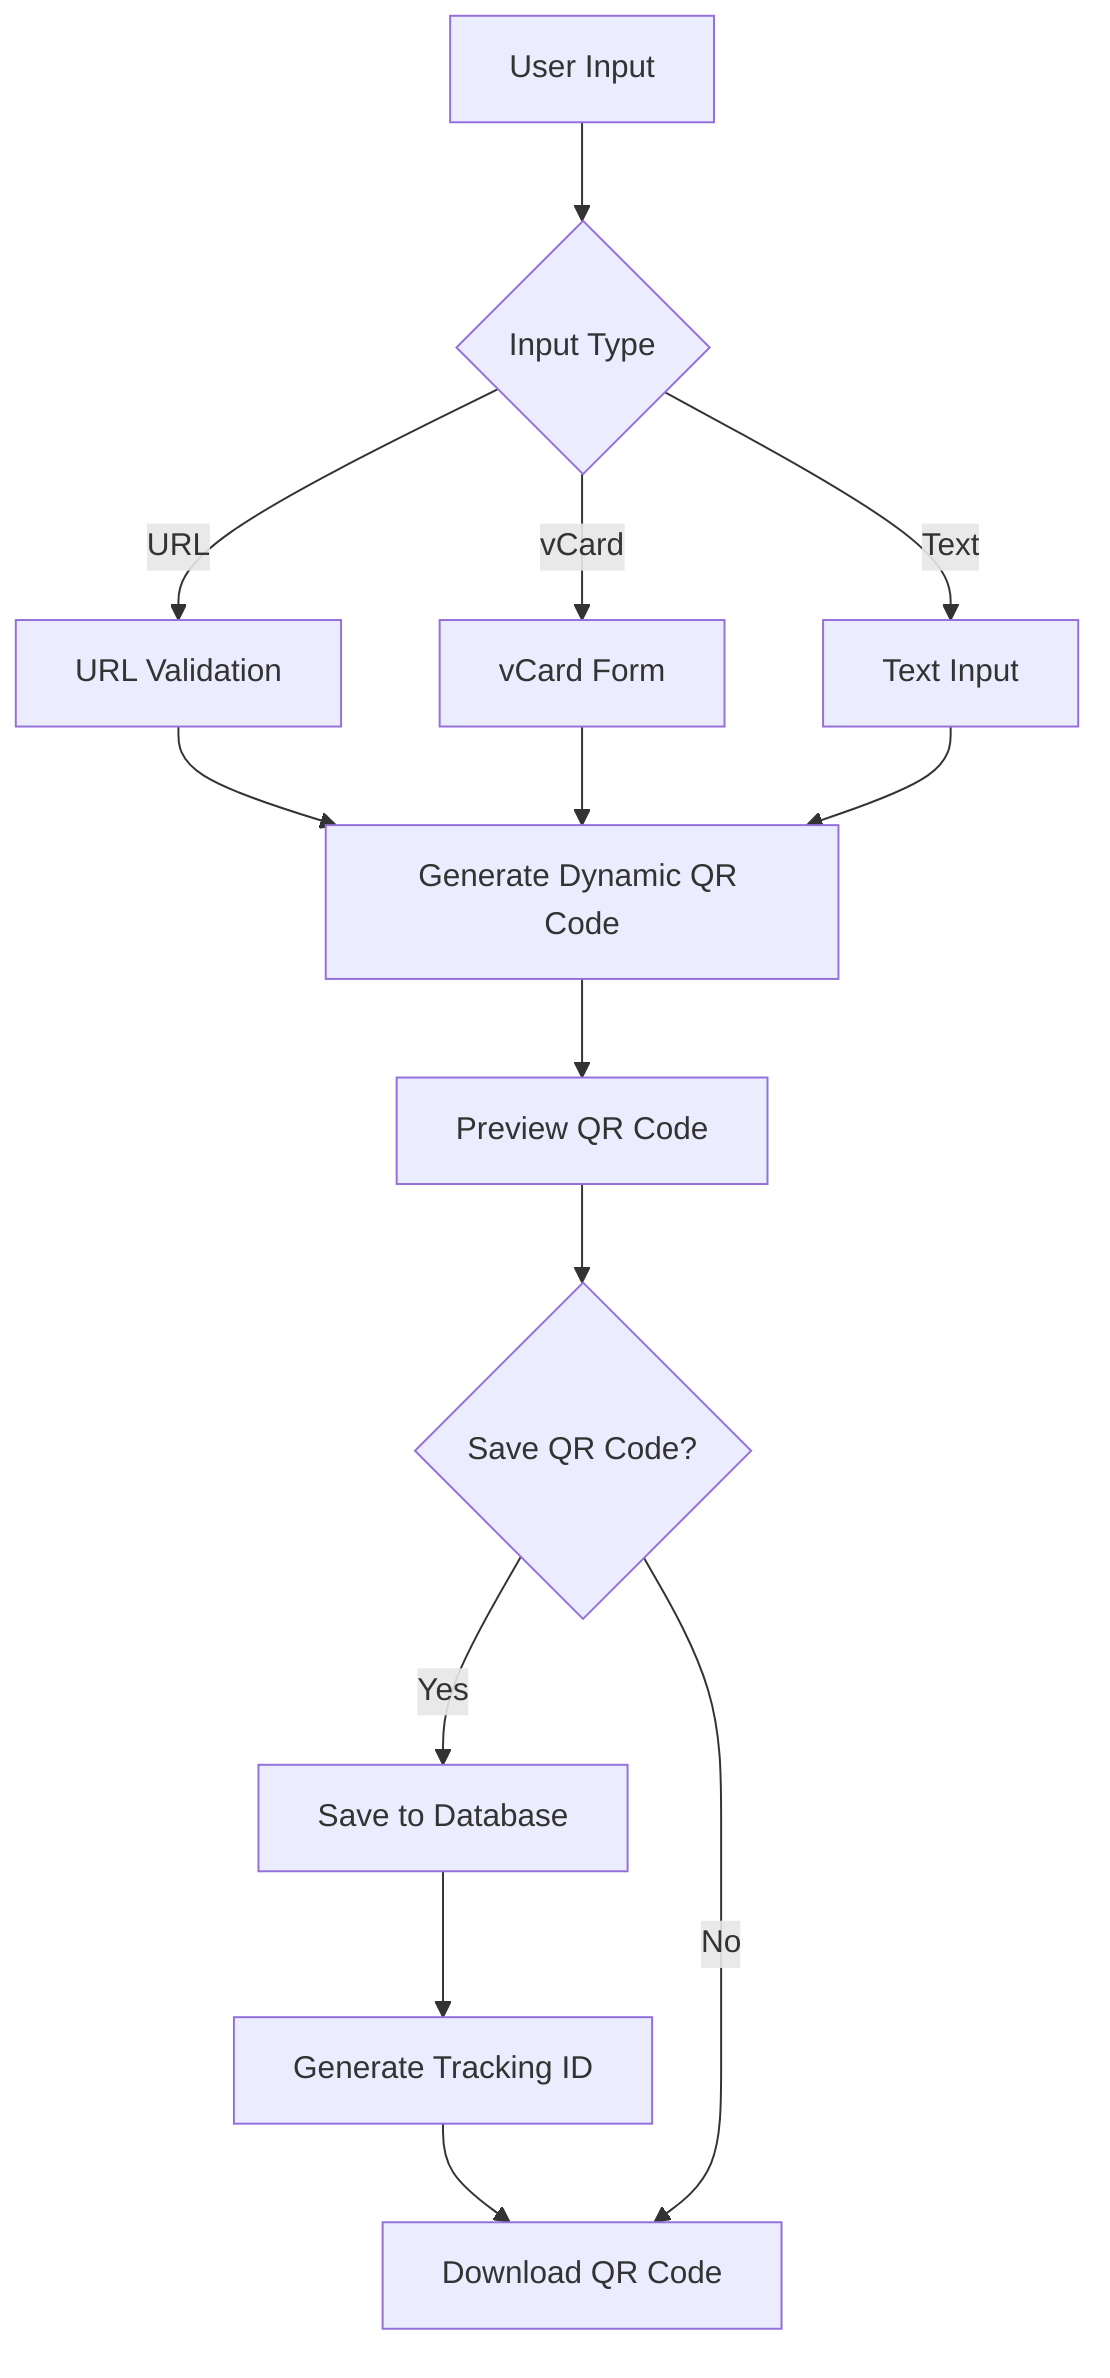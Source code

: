 flowchart TD
    A[User Input] --> B{Input Type}
    B -->|URL| C[URL Validation]
    B -->|vCard| D[vCard Form]
    B -->|Text| E[Text Input]
    
    C --> F[Generate Dynamic QR Code]
    D --> F
    E --> F
    
    F --> G[Preview QR Code]
    G --> H{Save QR Code?}
    H -->|Yes| I[Save to Database]
    I --> J[Generate Tracking ID]
    J --> K[Download QR Code]
    H -->|No| K